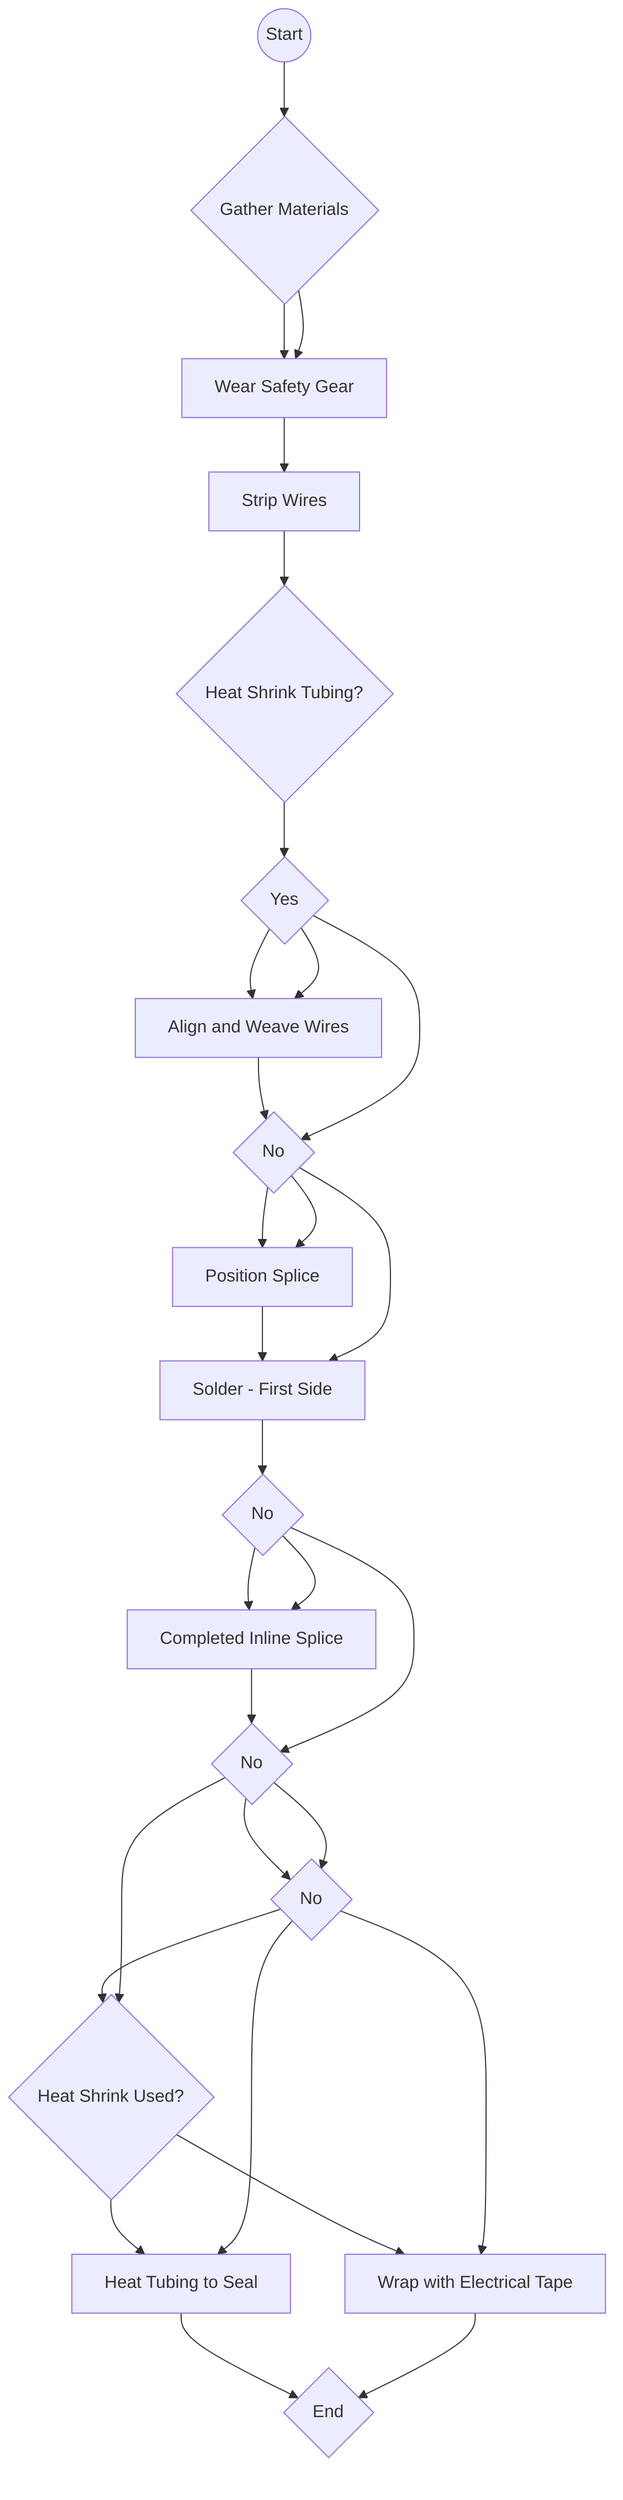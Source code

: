 flowchart TD
    A((Start)) --> B[Start]
    B --> C[Wear Safety Gear]
    C --> D[Strip Wires]
    D --> E{Heat Shrink Tubing?}
    E --> F{Slide Heat Shrink Tubing}
    F --> G[Align and Weave Wires]
    G --> H[Twist Wires]
    H --> I[Position Splice]
    I --> J[Solder - First Side]
    J --> K[Solder - Second Side]
    K --> L[Completed Inline Splice]
    L --> M[Cool Splice]
    M --> N{Insulation Required?}
    N --> O{Heat Shrink Used?}
    O --> P[Heat Tubing to Seal]
    O --> Q[Wrap with Electrical Tape]
    P --> Z((End))
    Q --> Z
    B{Gather Materials} --> C
    F{No} --> H
    F{Yes} --> G
    H{Yes} --> I
    H{No} --> J
    K{Yes} --> L
    K{No} --> M
    M{Yes} --> N
    M{No} --> O
    N{Yes} --> P
    N{No} --> Q
    Z{End}